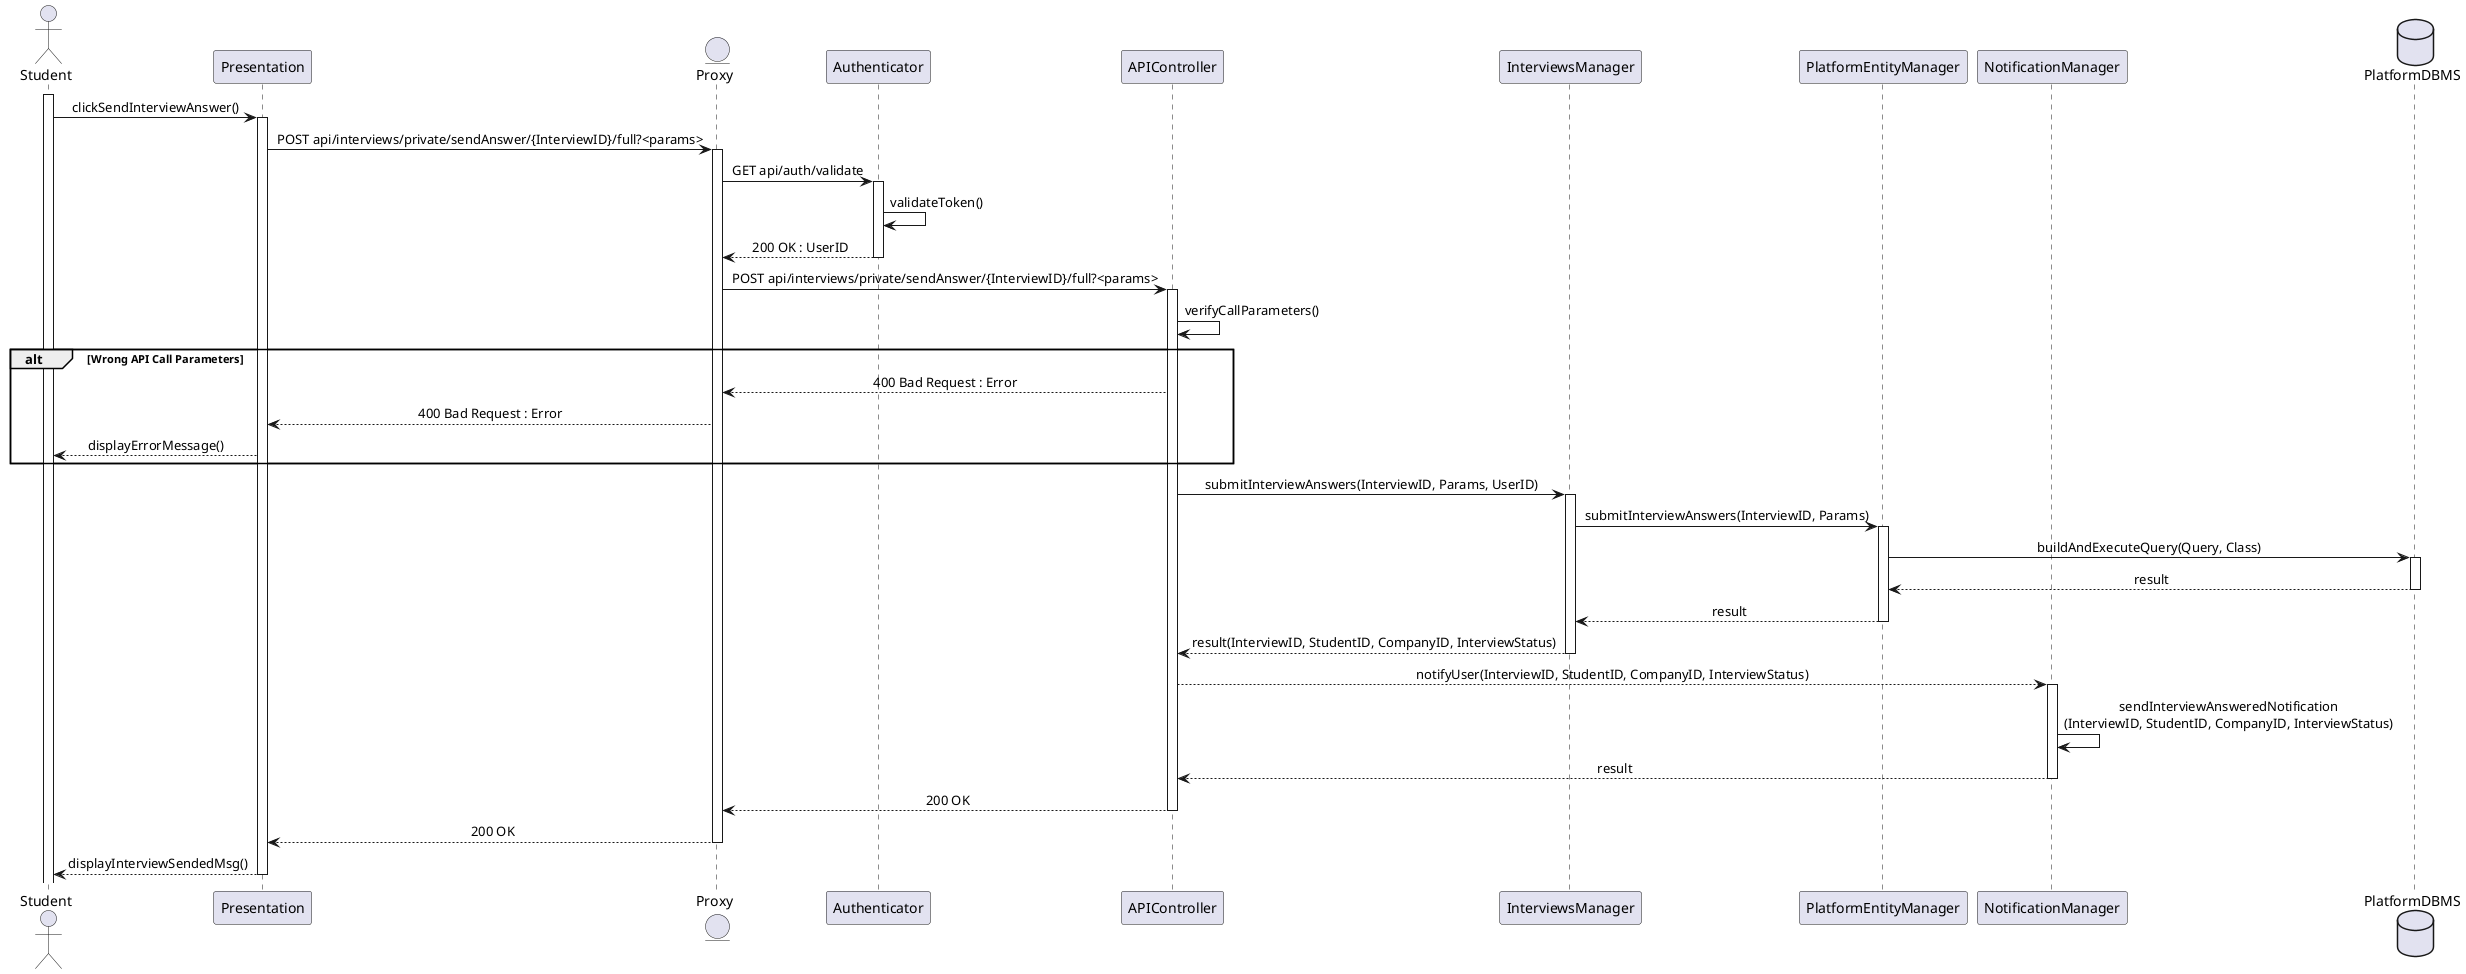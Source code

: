 @startuml StudentSubmitInterview
skinparam sequenceMessageAlign center
actor       Student
participant Presentation
entity      Proxy
participant Authenticator
participant APIController
participant InterviewsManager
participant PlatformEntityManager
participant NotificationManager 
database    PlatformDBMS

activate Student
Student -> Presentation : clickSendInterviewAnswer()
activate Presentation
'params = { "answers": [ { "questionID": 1, "answer": "answer1" }, { "questionID": 2, "answer": "answer2" } ] ... " "timeStamp": "2021-05-01T12:00:00Z" }
Presentation -> Proxy : POST api/interviews/private/sendAnswer/{InterviewID}/full?<params>
activate Proxy
Proxy -> Authenticator : GET api/auth/validate
activate Authenticator
Authenticator -> Authenticator : validateToken()
Authenticator --> Proxy : 200 OK : UserID
deactivate Authenticator
Proxy -> APIController : POST api/interviews/private/sendAnswer/{InterviewID}/full?<params>
activate APIController
APIController -> APIController : verifyCallParameters()
alt Wrong API Call Parameters
    APIController --> Proxy : 400 Bad Request : Error
    Proxy --> Presentation : 400 Bad Request : Error
    Presentation --> Student : displayErrorMessage()
end 
APIController -> InterviewsManager : submitInterviewAnswers(InterviewID, Params, UserID)
activate InterviewsManager
InterviewsManager -> PlatformEntityManager : submitInterviewAnswers(InterviewID, Params)
activate PlatformEntityManager
PlatformEntityManager -> PlatformDBMS : buildAndExecuteQuery(Query, Class)
activate PlatformDBMS
PlatformDBMS --> PlatformEntityManager : result
deactivate PlatformDBMS
PlatformEntityManager --> InterviewsManager : result
deactivate PlatformEntityManager
InterviewsManager --> APIController : result(InterviewID, StudentID, CompanyID, InterviewStatus)
deactivate InterviewsManager
APIController --> NotificationManager : notifyUser(InterviewID, StudentID, CompanyID, InterviewStatus)
activate NotificationManager
NotificationManager -> NotificationManager : sendInterviewAnsweredNotification\n(InterviewID, StudentID, CompanyID, InterviewStatus)
NotificationManager --> APIController : result
deactivate NotificationManager
APIController --> Proxy : 200 OK
deactivate APIController
Proxy --> Presentation : 200 OK
deactivate Proxy
Presentation --> Student : displayInterviewSendedMsg()
deactivate Presentation






